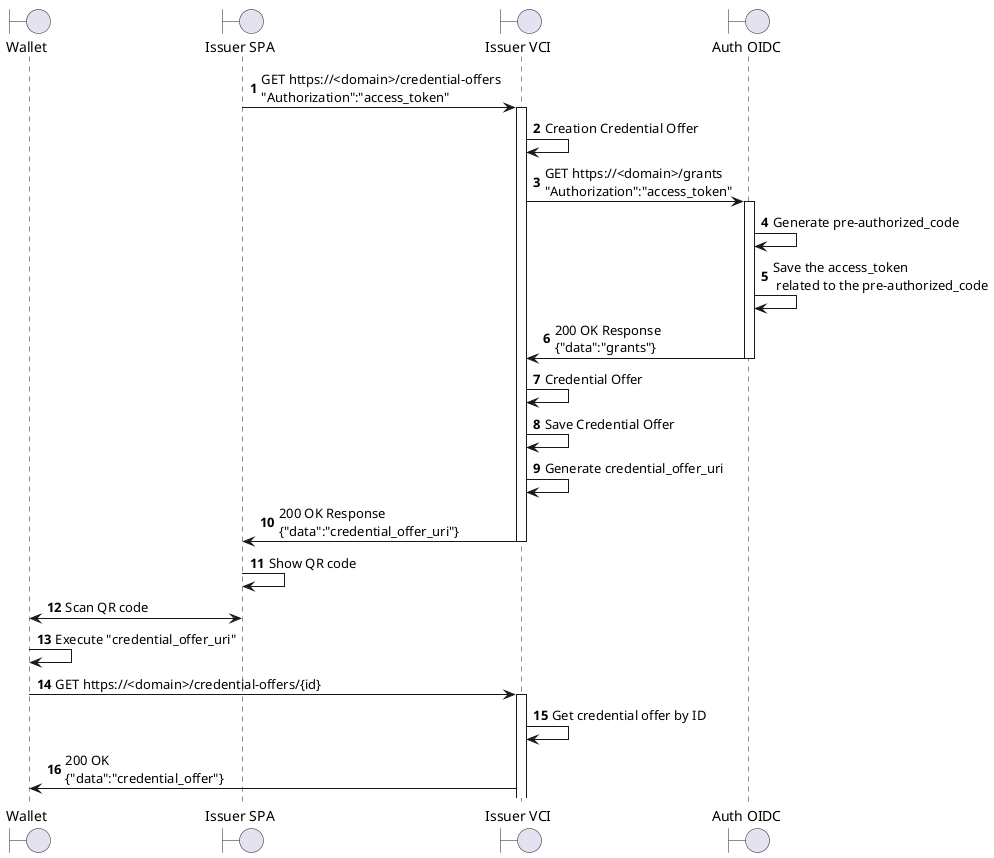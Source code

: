 @startuml

autonumber

boundary "Wallet" as wallet
boundary "Issuer SPA" as issuerSpa
boundary "Issuer VCI" as issuerVci
boundary "Auth OIDC" as authOidc

issuerSpa -> issuerVci++: GET https://<domain>/credential-offers \n"Authorization":"access_token"
issuerVci -> issuerVci: Creation Credential Offer
issuerVci -> authOidc++: GET https://<domain>/grants \n"Authorization":"access_token"
authOidc -> authOidc: Generate pre-authorized_code
authOidc -> authOidc: Save the access_token \n related to the pre-authorized_code
authOidc -> issuerVci--: 200 OK Response \n{"data":"grants"}
issuerVci -> issuerVci: Credential Offer
issuerVci -> issuerVci: Save Credential Offer
issuerVci -> issuerVci: Generate credential_offer_uri
issuerVci -> issuerSpa--: 200 OK Response \n{"data":"credential_offer_uri"}
issuerSpa -> issuerSpa: Show QR code
wallet <-> issuerSpa: Scan QR code
wallet -> wallet: Execute "credential_offer_uri"
wallet -> issuerVci++: GET https://<domain>/credential-offers/{id}
issuerVci -> issuerVci: Get credential offer by ID
issuerVci -> wallet: 200 OK \n{"data":"credential_offer"}


@enduml
